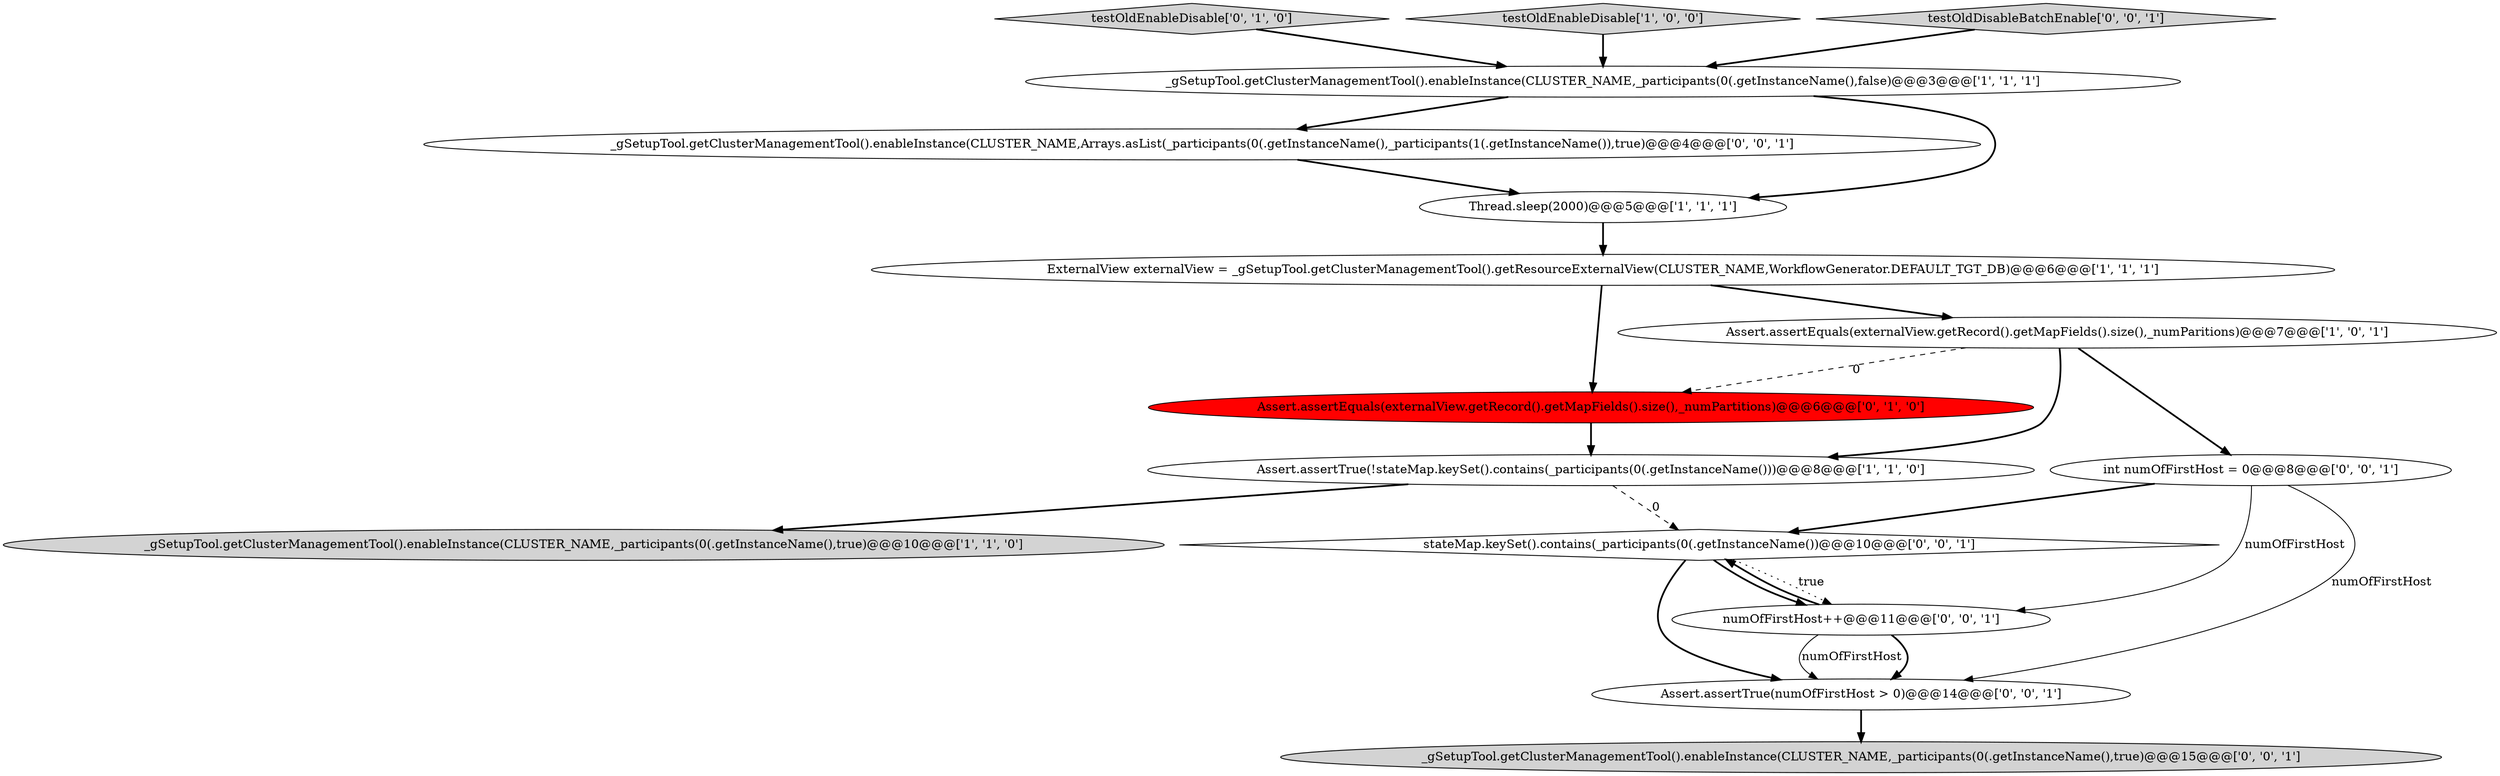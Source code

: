 digraph {
2 [style = filled, label = "Assert.assertEquals(externalView.getRecord().getMapFields().size(),_numParitions)@@@7@@@['1', '0', '1']", fillcolor = white, shape = ellipse image = "AAA0AAABBB1BBB"];
7 [style = filled, label = "testOldEnableDisable['0', '1', '0']", fillcolor = lightgray, shape = diamond image = "AAA0AAABBB2BBB"];
4 [style = filled, label = "testOldEnableDisable['1', '0', '0']", fillcolor = lightgray, shape = diamond image = "AAA0AAABBB1BBB"];
8 [style = filled, label = "Assert.assertEquals(externalView.getRecord().getMapFields().size(),_numPartitions)@@@6@@@['0', '1', '0']", fillcolor = red, shape = ellipse image = "AAA1AAABBB2BBB"];
0 [style = filled, label = "_gSetupTool.getClusterManagementTool().enableInstance(CLUSTER_NAME,_participants(0(.getInstanceName(),true)@@@10@@@['1', '1', '0']", fillcolor = lightgray, shape = ellipse image = "AAA0AAABBB1BBB"];
3 [style = filled, label = "Assert.assertTrue(!stateMap.keySet().contains(_participants(0(.getInstanceName()))@@@8@@@['1', '1', '0']", fillcolor = white, shape = ellipse image = "AAA0AAABBB1BBB"];
10 [style = filled, label = "Assert.assertTrue(numOfFirstHost > 0)@@@14@@@['0', '0', '1']", fillcolor = white, shape = ellipse image = "AAA0AAABBB3BBB"];
11 [style = filled, label = "int numOfFirstHost = 0@@@8@@@['0', '0', '1']", fillcolor = white, shape = ellipse image = "AAA0AAABBB3BBB"];
1 [style = filled, label = "Thread.sleep(2000)@@@5@@@['1', '1', '1']", fillcolor = white, shape = ellipse image = "AAA0AAABBB1BBB"];
6 [style = filled, label = "ExternalView externalView = _gSetupTool.getClusterManagementTool().getResourceExternalView(CLUSTER_NAME,WorkflowGenerator.DEFAULT_TGT_DB)@@@6@@@['1', '1', '1']", fillcolor = white, shape = ellipse image = "AAA0AAABBB1BBB"];
9 [style = filled, label = "testOldDisableBatchEnable['0', '0', '1']", fillcolor = lightgray, shape = diamond image = "AAA0AAABBB3BBB"];
14 [style = filled, label = "_gSetupTool.getClusterManagementTool().enableInstance(CLUSTER_NAME,Arrays.asList(_participants(0(.getInstanceName(),_participants(1(.getInstanceName()),true)@@@4@@@['0', '0', '1']", fillcolor = white, shape = ellipse image = "AAA0AAABBB3BBB"];
12 [style = filled, label = "numOfFirstHost++@@@11@@@['0', '0', '1']", fillcolor = white, shape = ellipse image = "AAA0AAABBB3BBB"];
15 [style = filled, label = "stateMap.keySet().contains(_participants(0(.getInstanceName())@@@10@@@['0', '0', '1']", fillcolor = white, shape = diamond image = "AAA0AAABBB3BBB"];
13 [style = filled, label = "_gSetupTool.getClusterManagementTool().enableInstance(CLUSTER_NAME,_participants(0(.getInstanceName(),true)@@@15@@@['0', '0', '1']", fillcolor = lightgray, shape = ellipse image = "AAA0AAABBB3BBB"];
5 [style = filled, label = "_gSetupTool.getClusterManagementTool().enableInstance(CLUSTER_NAME,_participants(0(.getInstanceName(),false)@@@3@@@['1', '1', '1']", fillcolor = white, shape = ellipse image = "AAA0AAABBB1BBB"];
11->12 [style = solid, label="numOfFirstHost"];
15->10 [style = bold, label=""];
11->10 [style = solid, label="numOfFirstHost"];
2->3 [style = bold, label=""];
8->3 [style = bold, label=""];
12->15 [style = bold, label=""];
5->14 [style = bold, label=""];
2->8 [style = dashed, label="0"];
11->15 [style = bold, label=""];
3->0 [style = bold, label=""];
14->1 [style = bold, label=""];
6->2 [style = bold, label=""];
5->1 [style = bold, label=""];
7->5 [style = bold, label=""];
12->10 [style = bold, label=""];
1->6 [style = bold, label=""];
10->13 [style = bold, label=""];
6->8 [style = bold, label=""];
12->10 [style = solid, label="numOfFirstHost"];
9->5 [style = bold, label=""];
15->12 [style = dotted, label="true"];
3->15 [style = dashed, label="0"];
15->12 [style = bold, label=""];
4->5 [style = bold, label=""];
2->11 [style = bold, label=""];
}
